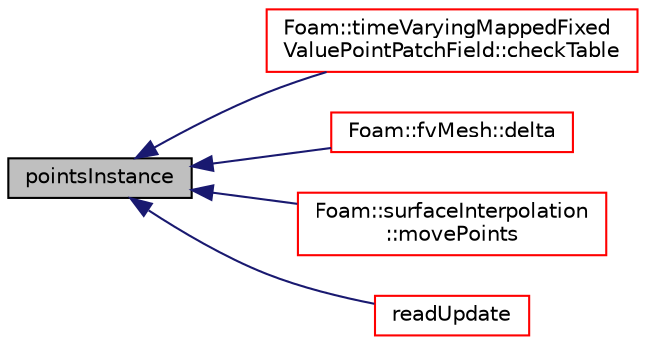 digraph "pointsInstance"
{
  bgcolor="transparent";
  edge [fontname="Helvetica",fontsize="10",labelfontname="Helvetica",labelfontsize="10"];
  node [fontname="Helvetica",fontsize="10",shape=record];
  rankdir="LR";
  Node1 [label="pointsInstance",height=0.2,width=0.4,color="black", fillcolor="grey75", style="filled", fontcolor="black"];
  Node1 -> Node2 [dir="back",color="midnightblue",fontsize="10",style="solid",fontname="Helvetica"];
  Node2 [label="Foam::timeVaryingMappedFixed\lValuePointPatchField::checkTable",height=0.2,width=0.4,color="red",URL="$a02705.html#a89f63f29ad3b1f1081f9bc42599fef27",tooltip="Find boundary data inbetween current time and interpolate. "];
  Node1 -> Node3 [dir="back",color="midnightblue",fontsize="10",style="solid",fontname="Helvetica"];
  Node3 [label="Foam::fvMesh::delta",height=0.2,width=0.4,color="red",URL="$a00885.html#a59dba0e55cd36f6fa2435d6bfb6147c6",tooltip="Return face deltas as surfaceVectorField. "];
  Node1 -> Node4 [dir="back",color="midnightblue",fontsize="10",style="solid",fontname="Helvetica"];
  Node4 [label="Foam::surfaceInterpolation\l::movePoints",height=0.2,width=0.4,color="red",URL="$a02566.html#a049fe0a86e2c86b4c0bb5fe02583bea4",tooltip="Do what is neccessary if the mesh has moved. "];
  Node1 -> Node5 [dir="back",color="midnightblue",fontsize="10",style="solid",fontname="Helvetica"];
  Node5 [label="readUpdate",height=0.2,width=0.4,color="red",URL="$a01954.html#a9d298b9dbcdbe96c85e7ea556233a8c2",tooltip="Update the mesh based on the mesh files saved in. "];
}
